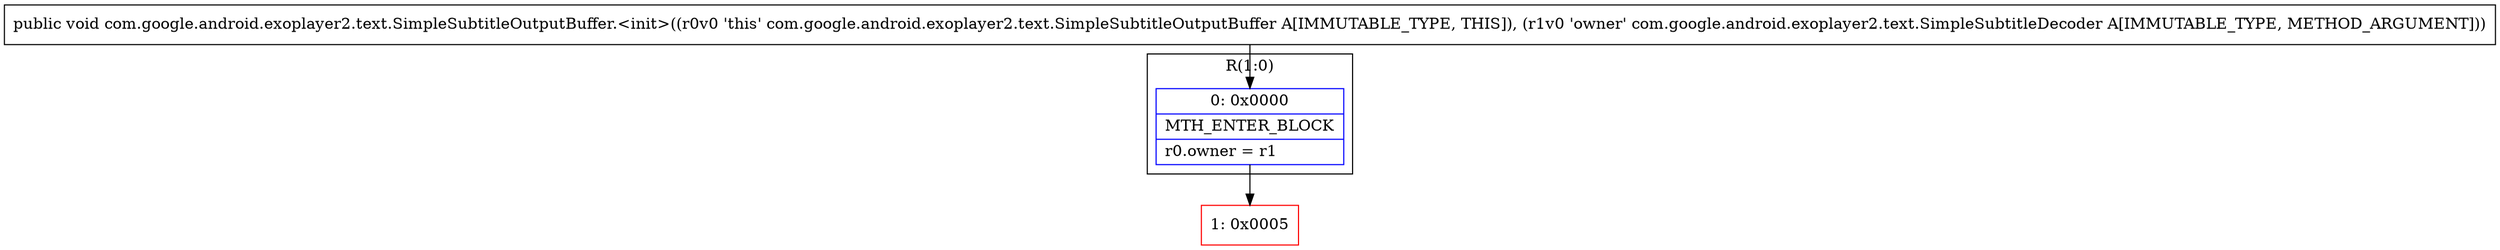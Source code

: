 digraph "CFG forcom.google.android.exoplayer2.text.SimpleSubtitleOutputBuffer.\<init\>(Lcom\/google\/android\/exoplayer2\/text\/SimpleSubtitleDecoder;)V" {
subgraph cluster_Region_468604725 {
label = "R(1:0)";
node [shape=record,color=blue];
Node_0 [shape=record,label="{0\:\ 0x0000|MTH_ENTER_BLOCK\l|r0.owner = r1\l}"];
}
Node_1 [shape=record,color=red,label="{1\:\ 0x0005}"];
MethodNode[shape=record,label="{public void com.google.android.exoplayer2.text.SimpleSubtitleOutputBuffer.\<init\>((r0v0 'this' com.google.android.exoplayer2.text.SimpleSubtitleOutputBuffer A[IMMUTABLE_TYPE, THIS]), (r1v0 'owner' com.google.android.exoplayer2.text.SimpleSubtitleDecoder A[IMMUTABLE_TYPE, METHOD_ARGUMENT])) }"];
MethodNode -> Node_0;
Node_0 -> Node_1;
}

